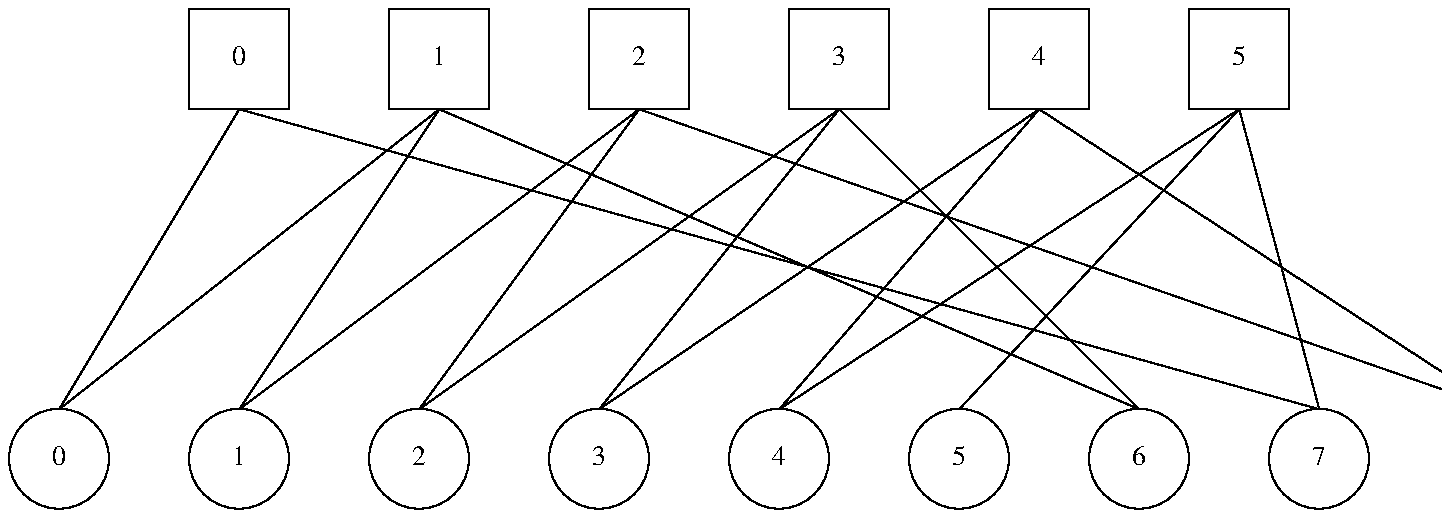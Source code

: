 .PS
move to (1, 7.5);
C0: box width 0.5 "0";
move;
C1: box same "1";
move;
C2: box same "2";
move;
C3: box same "3";
move;
C4: box same "4";
move;
C5: box same "5";
move 1.3;
down; move 2; 
left;
V8: circle "8";
move 0.4;
V7: circle "7";
move 0.4;
V6: circle "6";
move 0.4;
V5: circle "5";
move 0.4;
V4: circle "4";
move 0.4;
V3: circle "3";
move 0.4;
V2: circle "2";
move 0.4;
V1: circle "1";
move 0.4;
V0: circle "0";
line from C0.s to V0.n;
line from C0.s to V7.n;
line from C1.s to V0.n;
line from C1.s to V1.n;
line from C1.s to V6.n;
line from C2.s to V1.n;
line from C2.s to V2.n;
line from C2.s to V8.n;
line from C3.s to V2.n;
line from C3.s to V3.n;
line from C3.s to V6.n;
line from C4.s to V3.n;
line from C4.s to V4.n;
line from C4.s to V8.n;
line from C5.s to V4.n;
line from C5.s to V5.n;
line from C5.s to V7.n;
.PE
